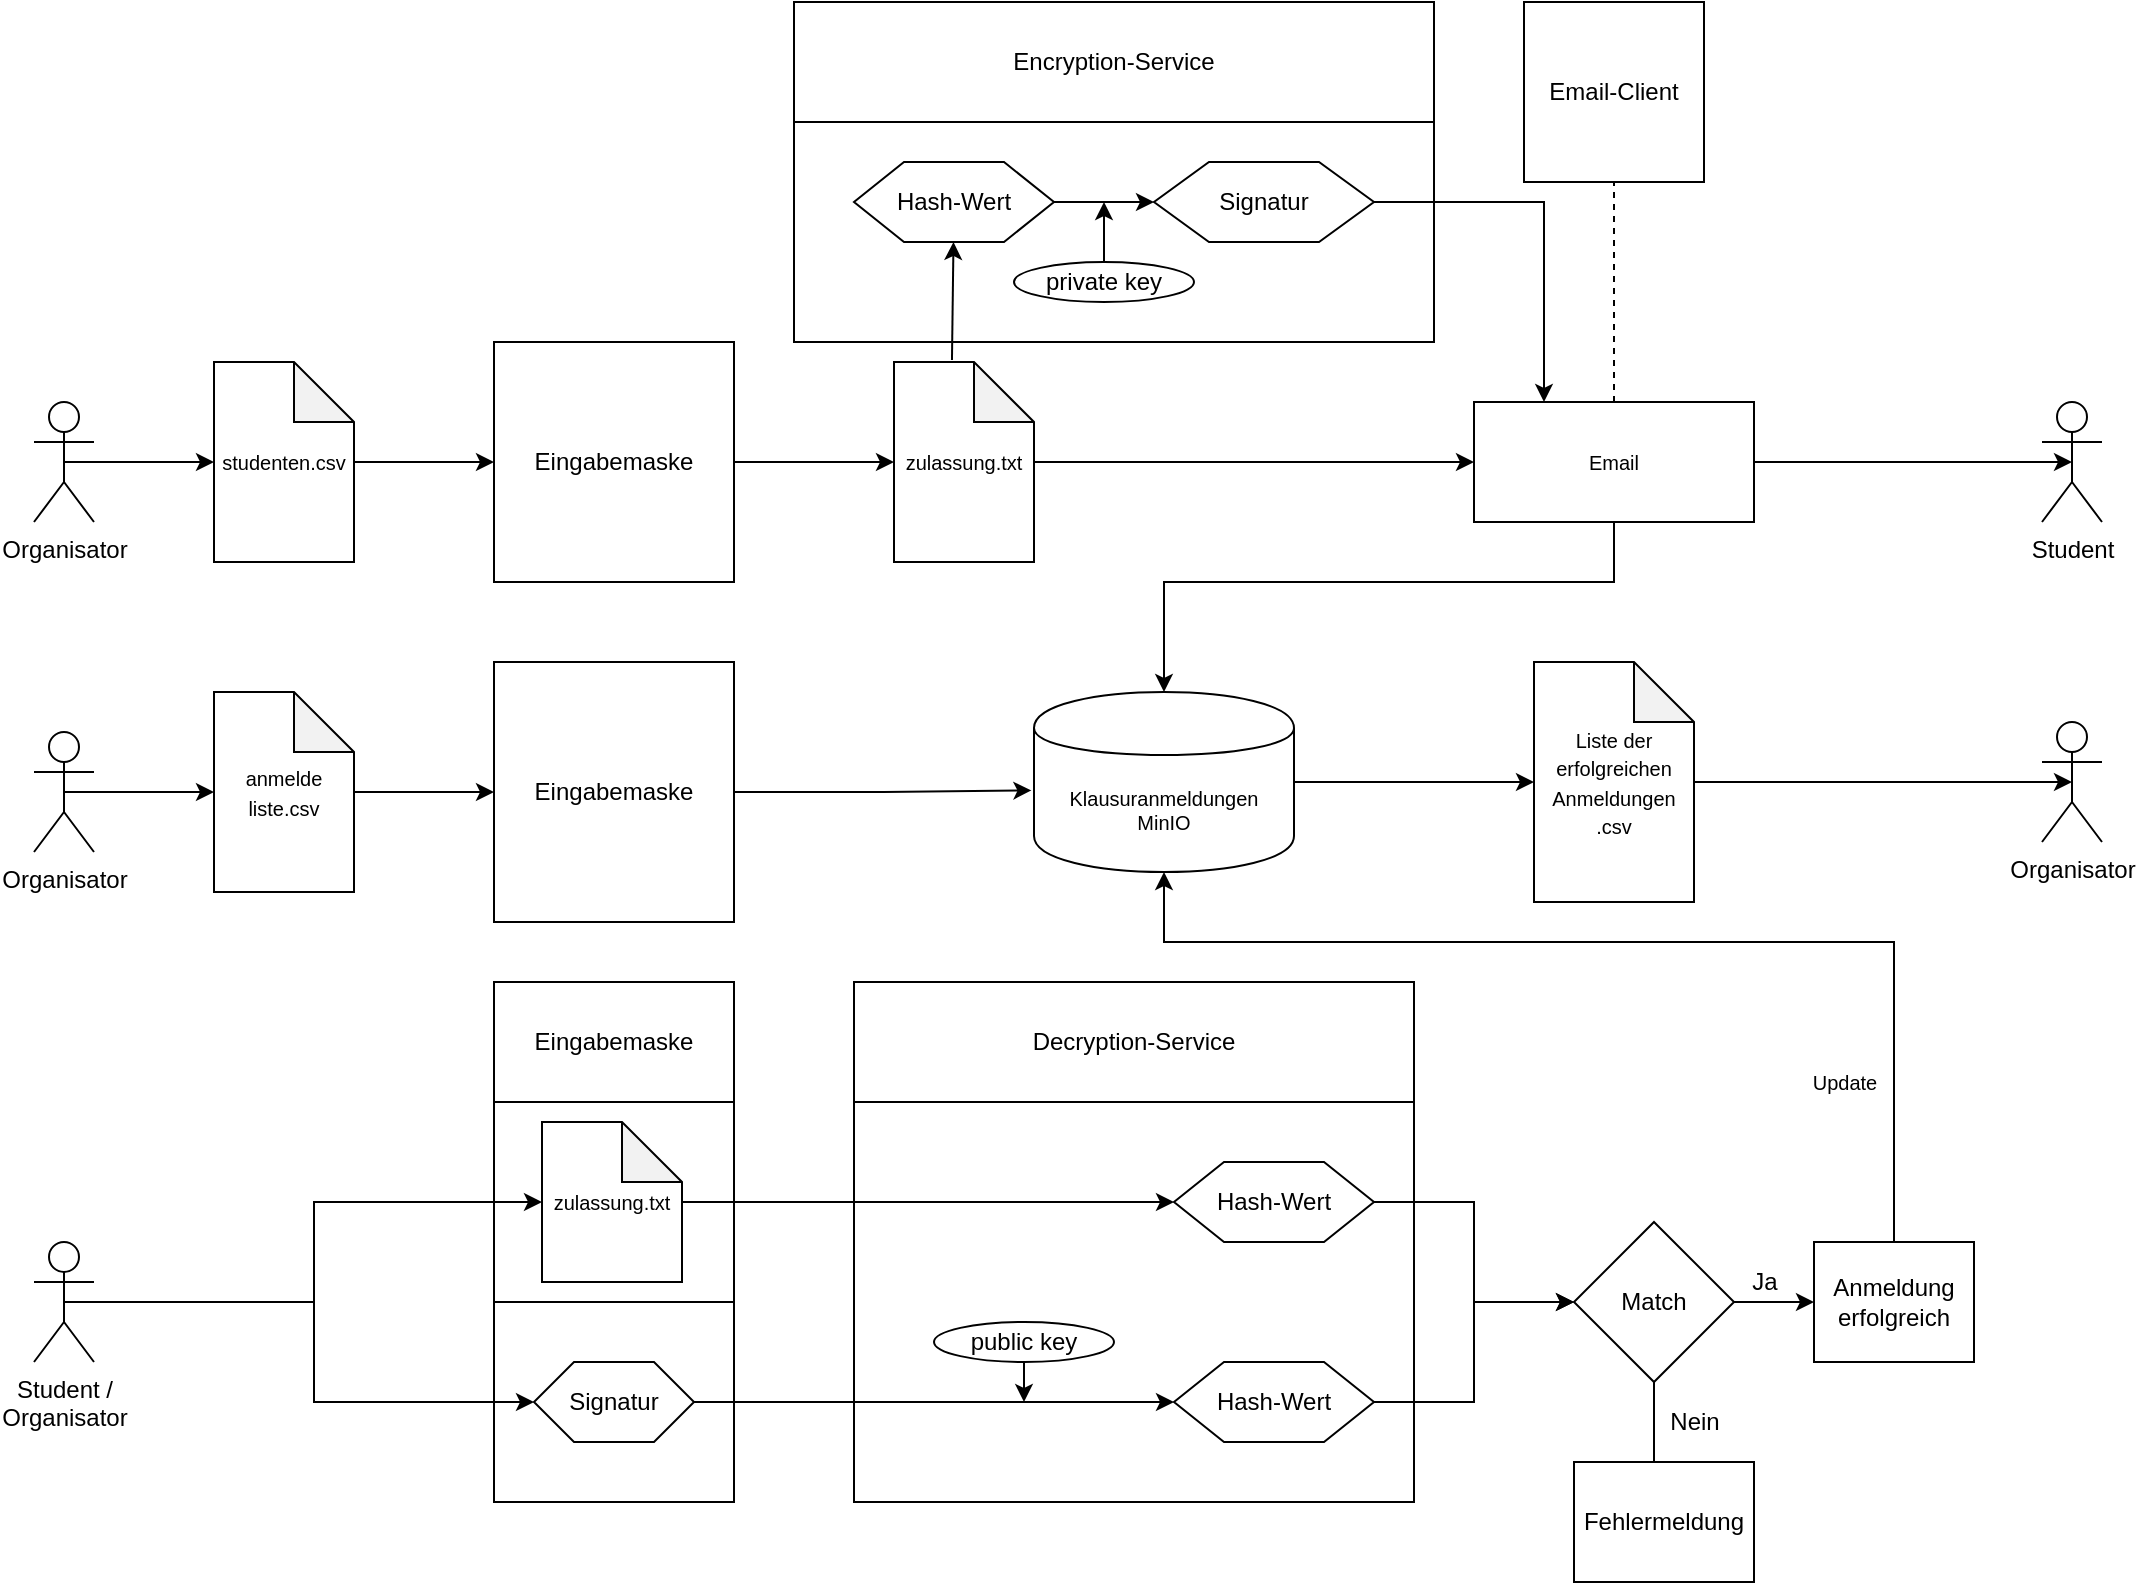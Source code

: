 <mxfile version="12.9.3" type="device"><diagram id="C5RBs43oDa-KdzZeNtuy" name="Page-1"><mxGraphModel dx="2591" dy="744" grid="1" gridSize="10" guides="1" tooltips="1" connect="1" arrows="1" fold="1" page="1" pageScale="1" pageWidth="1169" pageHeight="827" math="0" shadow="0"><root><mxCell id="WIyWlLk6GJQsqaUBKTNV-0"/><mxCell id="WIyWlLk6GJQsqaUBKTNV-1" parent="WIyWlLk6GJQsqaUBKTNV-0"/><mxCell id="LigDHLfCgNmeOQWQO5T8-77" value="" style="whiteSpace=wrap;html=1;" parent="WIyWlLk6GJQsqaUBKTNV-1" vertex="1"><mxGeometry x="250" y="570" width="120" height="100" as="geometry"/></mxCell><mxCell id="LigDHLfCgNmeOQWQO5T8-78" value="" style="whiteSpace=wrap;html=1;" parent="WIyWlLk6GJQsqaUBKTNV-1" vertex="1"><mxGeometry x="250" y="670" width="120" height="100" as="geometry"/></mxCell><mxCell id="LigDHLfCgNmeOQWQO5T8-116" value="" style="whiteSpace=wrap;html=1;" parent="WIyWlLk6GJQsqaUBKTNV-1" vertex="1"><mxGeometry x="430" y="570" width="280" height="200" as="geometry"/></mxCell><mxCell id="LigDHLfCgNmeOQWQO5T8-32" value="" style="whiteSpace=wrap;html=1;" parent="WIyWlLk6GJQsqaUBKTNV-1" vertex="1"><mxGeometry x="400" y="20" width="320" height="170" as="geometry"/></mxCell><mxCell id="LigDHLfCgNmeOQWQO5T8-21" value="" style="edgeStyle=orthogonalEdgeStyle;rounded=0;orthogonalLoop=1;jettySize=auto;html=1;entryX=0;entryY=0.5;entryDx=0;entryDy=0;" parent="WIyWlLk6GJQsqaUBKTNV-1" source="LigDHLfCgNmeOQWQO5T8-0" target="LigDHLfCgNmeOQWQO5T8-20" edge="1"><mxGeometry relative="1" as="geometry"><mxPoint x="260" y="250" as="targetPoint"/></mxGeometry></mxCell><mxCell id="LigDHLfCgNmeOQWQO5T8-0" value="&lt;font style=&quot;font-size: 10px&quot;&gt;studenten.csv&lt;/font&gt;" style="shape=note;whiteSpace=wrap;html=1;backgroundOutline=1;darkOpacity=0.05;" parent="WIyWlLk6GJQsqaUBKTNV-1" vertex="1"><mxGeometry x="110" y="200" width="70" height="100" as="geometry"/></mxCell><mxCell id="LigDHLfCgNmeOQWQO5T8-11" value="" style="edgeStyle=orthogonalEdgeStyle;rounded=0;orthogonalLoop=1;jettySize=auto;html=1;entryX=0;entryY=0.5;entryDx=0;entryDy=0;entryPerimeter=0;exitX=0.5;exitY=0.5;exitDx=0;exitDy=0;exitPerimeter=0;" parent="WIyWlLk6GJQsqaUBKTNV-1" source="LigDHLfCgNmeOQWQO5T8-1" target="LigDHLfCgNmeOQWQO5T8-0" edge="1"><mxGeometry relative="1" as="geometry"><mxPoint x="140" y="250" as="targetPoint"/></mxGeometry></mxCell><mxCell id="LigDHLfCgNmeOQWQO5T8-1" value="&lt;div&gt;Organisator&lt;/div&gt;" style="shape=umlActor;verticalLabelPosition=bottom;labelBackgroundColor=#ffffff;verticalAlign=top;html=1;outlineConnect=0;" parent="WIyWlLk6GJQsqaUBKTNV-1" vertex="1"><mxGeometry x="20" y="220" width="30" height="60" as="geometry"/></mxCell><mxCell id="LigDHLfCgNmeOQWQO5T8-23" value="" style="edgeStyle=orthogonalEdgeStyle;rounded=0;orthogonalLoop=1;jettySize=auto;html=1;" parent="WIyWlLk6GJQsqaUBKTNV-1" source="LigDHLfCgNmeOQWQO5T8-20" target="LigDHLfCgNmeOQWQO5T8-22" edge="1"><mxGeometry relative="1" as="geometry"/></mxCell><mxCell id="LigDHLfCgNmeOQWQO5T8-20" value="&lt;div&gt;Eingabemaske&lt;/div&gt;" style="whiteSpace=wrap;html=1;aspect=fixed;" parent="WIyWlLk6GJQsqaUBKTNV-1" vertex="1"><mxGeometry x="250" y="190" width="120" height="120" as="geometry"/></mxCell><mxCell id="LigDHLfCgNmeOQWQO5T8-39" value="" style="edgeStyle=orthogonalEdgeStyle;rounded=0;orthogonalLoop=1;jettySize=auto;html=1;entryX=0;entryY=0.5;entryDx=0;entryDy=0;" parent="WIyWlLk6GJQsqaUBKTNV-1" source="LigDHLfCgNmeOQWQO5T8-22" target="LigDHLfCgNmeOQWQO5T8-27" edge="1"><mxGeometry relative="1" as="geometry"><mxPoint x="590" y="250" as="targetPoint"/></mxGeometry></mxCell><mxCell id="LigDHLfCgNmeOQWQO5T8-22" value="&lt;font style=&quot;font-size: 10px&quot;&gt;zulassung.txt&lt;/font&gt;" style="shape=note;whiteSpace=wrap;html=1;backgroundOutline=1;darkOpacity=0.05;" parent="WIyWlLk6GJQsqaUBKTNV-1" vertex="1"><mxGeometry x="450" y="200" width="70" height="100" as="geometry"/></mxCell><mxCell id="LigDHLfCgNmeOQWQO5T8-26" value="&lt;font style=&quot;font-size: 12px&quot;&gt;Email-Client&lt;/font&gt;" style="whiteSpace=wrap;html=1;aspect=fixed;" parent="WIyWlLk6GJQsqaUBKTNV-1" vertex="1"><mxGeometry x="765" y="20" width="90" height="90" as="geometry"/></mxCell><mxCell id="LigDHLfCgNmeOQWQO5T8-42" value="" style="edgeStyle=orthogonalEdgeStyle;rounded=0;orthogonalLoop=1;jettySize=auto;html=1;entryX=0.5;entryY=0.5;entryDx=0;entryDy=0;entryPerimeter=0;" parent="WIyWlLk6GJQsqaUBKTNV-1" source="LigDHLfCgNmeOQWQO5T8-27" target="LigDHLfCgNmeOQWQO5T8-40" edge="1"><mxGeometry relative="1" as="geometry"><mxPoint x="960" y="250" as="targetPoint"/></mxGeometry></mxCell><mxCell id="t672w3b1qVxUQOVxEKh4-1" value="" style="edgeStyle=orthogonalEdgeStyle;rounded=0;orthogonalLoop=1;jettySize=auto;html=1;" edge="1" parent="WIyWlLk6GJQsqaUBKTNV-1" source="LigDHLfCgNmeOQWQO5T8-27" target="LigDHLfCgNmeOQWQO5T8-129"><mxGeometry relative="1" as="geometry"><mxPoint x="750" y="340" as="targetPoint"/><Array as="points"><mxPoint x="810" y="310"/><mxPoint x="585" y="310"/></Array></mxGeometry></mxCell><mxCell id="LigDHLfCgNmeOQWQO5T8-27" value="&lt;font style=&quot;font-size: 10px&quot;&gt;Email&lt;/font&gt;" style="whiteSpace=wrap;html=1;" parent="WIyWlLk6GJQsqaUBKTNV-1" vertex="1"><mxGeometry x="740" y="220" width="140" height="60" as="geometry"/></mxCell><mxCell id="LigDHLfCgNmeOQWQO5T8-29" value="Encryption-Service" style="whiteSpace=wrap;html=1;" parent="WIyWlLk6GJQsqaUBKTNV-1" vertex="1"><mxGeometry x="400" y="20" width="320" height="60" as="geometry"/></mxCell><mxCell id="LigDHLfCgNmeOQWQO5T8-30" value="&lt;div&gt;Hash-Wert&lt;/div&gt;" style="shape=hexagon;perimeter=hexagonPerimeter2;whiteSpace=wrap;html=1;" parent="WIyWlLk6GJQsqaUBKTNV-1" vertex="1"><mxGeometry x="430" y="100" width="100" height="40" as="geometry"/></mxCell><mxCell id="LigDHLfCgNmeOQWQO5T8-36" value="" style="edgeStyle=orthogonalEdgeStyle;rounded=0;orthogonalLoop=1;jettySize=auto;html=1;entryX=0.25;entryY=0;entryDx=0;entryDy=0;" parent="WIyWlLk6GJQsqaUBKTNV-1" source="LigDHLfCgNmeOQWQO5T8-31" target="LigDHLfCgNmeOQWQO5T8-27" edge="1"><mxGeometry relative="1" as="geometry"><mxPoint x="790" y="270" as="targetPoint"/></mxGeometry></mxCell><mxCell id="LigDHLfCgNmeOQWQO5T8-31" value="Signatur" style="shape=hexagon;perimeter=hexagonPerimeter2;whiteSpace=wrap;html=1;" parent="WIyWlLk6GJQsqaUBKTNV-1" vertex="1"><mxGeometry x="580" y="100" width="110" height="40" as="geometry"/></mxCell><mxCell id="LigDHLfCgNmeOQWQO5T8-33" value="" style="endArrow=classic;html=1;exitX=0.414;exitY=-0.01;exitDx=0;exitDy=0;exitPerimeter=0;" parent="WIyWlLk6GJQsqaUBKTNV-1" source="LigDHLfCgNmeOQWQO5T8-22" target="LigDHLfCgNmeOQWQO5T8-30" edge="1"><mxGeometry width="50" height="50" relative="1" as="geometry"><mxPoint x="550" y="270" as="sourcePoint"/><mxPoint x="600" y="220" as="targetPoint"/></mxGeometry></mxCell><mxCell id="LigDHLfCgNmeOQWQO5T8-34" value="" style="endArrow=classic;html=1;exitX=1;exitY=0.5;exitDx=0;exitDy=0;entryX=0;entryY=0.5;entryDx=0;entryDy=0;" parent="WIyWlLk6GJQsqaUBKTNV-1" source="LigDHLfCgNmeOQWQO5T8-30" target="LigDHLfCgNmeOQWQO5T8-31" edge="1"><mxGeometry width="50" height="50" relative="1" as="geometry"><mxPoint x="550" y="270" as="sourcePoint"/><mxPoint x="600" y="220" as="targetPoint"/></mxGeometry></mxCell><mxCell id="LigDHLfCgNmeOQWQO5T8-37" value="" style="endArrow=none;dashed=1;html=1;exitX=0.5;exitY=0;exitDx=0;exitDy=0;entryX=0.5;entryY=1;entryDx=0;entryDy=0;" parent="WIyWlLk6GJQsqaUBKTNV-1" source="LigDHLfCgNmeOQWQO5T8-27" target="LigDHLfCgNmeOQWQO5T8-26" edge="1"><mxGeometry width="50" height="50" relative="1" as="geometry"><mxPoint x="800" y="250" as="sourcePoint"/><mxPoint x="850" y="200" as="targetPoint"/></mxGeometry></mxCell><mxCell id="LigDHLfCgNmeOQWQO5T8-40" value="&lt;font style=&quot;font-size: 12px&quot;&gt;Student&lt;/font&gt;" style="shape=umlActor;verticalLabelPosition=bottom;labelBackgroundColor=#ffffff;verticalAlign=top;html=1;outlineConnect=0;" parent="WIyWlLk6GJQsqaUBKTNV-1" vertex="1"><mxGeometry x="1024" y="220" width="30" height="60" as="geometry"/></mxCell><mxCell id="LigDHLfCgNmeOQWQO5T8-46" value="" style="edgeStyle=orthogonalEdgeStyle;rounded=0;orthogonalLoop=1;jettySize=auto;html=1;" parent="WIyWlLk6GJQsqaUBKTNV-1" source="LigDHLfCgNmeOQWQO5T8-45" edge="1"><mxGeometry relative="1" as="geometry"><mxPoint x="555" y="120" as="targetPoint"/></mxGeometry></mxCell><mxCell id="LigDHLfCgNmeOQWQO5T8-45" value="private key" style="ellipse;whiteSpace=wrap;html=1;" parent="WIyWlLk6GJQsqaUBKTNV-1" vertex="1"><mxGeometry x="510" y="150" width="90" height="20" as="geometry"/></mxCell><mxCell id="LigDHLfCgNmeOQWQO5T8-49" value="&lt;font style=&quot;font-size: 10px&quot;&gt;zulassung.txt&lt;/font&gt;" style="shape=note;whiteSpace=wrap;html=1;backgroundOutline=1;darkOpacity=0.05;" parent="WIyWlLk6GJQsqaUBKTNV-1" vertex="1"><mxGeometry x="274" y="580" width="70" height="80" as="geometry"/></mxCell><mxCell id="LigDHLfCgNmeOQWQO5T8-50" value="" style="edgeStyle=orthogonalEdgeStyle;rounded=0;orthogonalLoop=1;jettySize=auto;html=1;entryX=0;entryY=0.5;entryDx=0;entryDy=0;" parent="WIyWlLk6GJQsqaUBKTNV-1" source="LigDHLfCgNmeOQWQO5T8-51" target="LigDHLfCgNmeOQWQO5T8-74" edge="1"><mxGeometry relative="1" as="geometry"><mxPoint x="130" y="700" as="targetPoint"/><Array as="points"><mxPoint x="160" y="670"/><mxPoint x="160" y="720"/></Array></mxGeometry></mxCell><mxCell id="LigDHLfCgNmeOQWQO5T8-76" value="" style="edgeStyle=orthogonalEdgeStyle;rounded=0;orthogonalLoop=1;jettySize=auto;html=1;entryX=0;entryY=0.5;entryDx=0;entryDy=0;entryPerimeter=0;exitX=0.5;exitY=0.5;exitDx=0;exitDy=0;exitPerimeter=0;" parent="WIyWlLk6GJQsqaUBKTNV-1" source="LigDHLfCgNmeOQWQO5T8-51" target="LigDHLfCgNmeOQWQO5T8-49" edge="1"><mxGeometry relative="1" as="geometry"><mxPoint x="35" y="590" as="targetPoint"/><Array as="points"><mxPoint x="160" y="670"/><mxPoint x="160" y="620"/></Array></mxGeometry></mxCell><mxCell id="LigDHLfCgNmeOQWQO5T8-51" value="&lt;div&gt;Student / &lt;br&gt;&lt;/div&gt;&lt;div&gt;Organisator&lt;br&gt;&lt;/div&gt;" style="shape=umlActor;verticalLabelPosition=bottom;labelBackgroundColor=#ffffff;verticalAlign=top;html=1;outlineConnect=0;" parent="WIyWlLk6GJQsqaUBKTNV-1" vertex="1"><mxGeometry x="20" y="640" width="30" height="60" as="geometry"/></mxCell><mxCell id="LigDHLfCgNmeOQWQO5T8-74" value="Signatur" style="shape=hexagon;perimeter=hexagonPerimeter2;whiteSpace=wrap;html=1;" parent="WIyWlLk6GJQsqaUBKTNV-1" vertex="1"><mxGeometry x="270" y="700" width="80" height="40" as="geometry"/></mxCell><mxCell id="LigDHLfCgNmeOQWQO5T8-99" value="" style="edgeStyle=orthogonalEdgeStyle;rounded=0;orthogonalLoop=1;jettySize=auto;html=1;entryX=0;entryY=0.5;entryDx=0;entryDy=0;exitX=1;exitY=0.5;exitDx=0;exitDy=0;exitPerimeter=0;" parent="WIyWlLk6GJQsqaUBKTNV-1" source="LigDHLfCgNmeOQWQO5T8-49" target="LigDHLfCgNmeOQWQO5T8-93" edge="1"><mxGeometry relative="1" as="geometry"><mxPoint x="450" y="620" as="targetPoint"/></mxGeometry></mxCell><mxCell id="LigDHLfCgNmeOQWQO5T8-97" value="" style="edgeStyle=orthogonalEdgeStyle;rounded=0;orthogonalLoop=1;jettySize=auto;html=1;entryX=0;entryY=0.5;entryDx=0;entryDy=0;exitX=1;exitY=0.5;exitDx=0;exitDy=0;" parent="WIyWlLk6GJQsqaUBKTNV-1" source="LigDHLfCgNmeOQWQO5T8-74" target="LigDHLfCgNmeOQWQO5T8-86" edge="1"><mxGeometry relative="1" as="geometry"><mxPoint x="450" y="720" as="targetPoint"/></mxGeometry></mxCell><mxCell id="LigDHLfCgNmeOQWQO5T8-82" value="Eingabemaske" style="whiteSpace=wrap;html=1;" parent="WIyWlLk6GJQsqaUBKTNV-1" vertex="1"><mxGeometry x="250" y="510" width="120" height="60" as="geometry"/></mxCell><mxCell id="LigDHLfCgNmeOQWQO5T8-83" value="Decryption-Service" style="whiteSpace=wrap;html=1;" parent="WIyWlLk6GJQsqaUBKTNV-1" vertex="1"><mxGeometry x="430" y="510" width="280" height="60" as="geometry"/></mxCell><mxCell id="LigDHLfCgNmeOQWQO5T8-104" value="" style="edgeStyle=orthogonalEdgeStyle;rounded=0;orthogonalLoop=1;jettySize=auto;html=1;entryX=0;entryY=0.5;entryDx=0;entryDy=0;" parent="WIyWlLk6GJQsqaUBKTNV-1" source="LigDHLfCgNmeOQWQO5T8-86" target="LigDHLfCgNmeOQWQO5T8-107" edge="1"><mxGeometry relative="1" as="geometry"><mxPoint x="770" y="720" as="targetPoint"/></mxGeometry></mxCell><mxCell id="LigDHLfCgNmeOQWQO5T8-86" value="&lt;div&gt;Hash-Wert&lt;/div&gt;" style="shape=hexagon;perimeter=hexagonPerimeter2;whiteSpace=wrap;html=1;" parent="WIyWlLk6GJQsqaUBKTNV-1" vertex="1"><mxGeometry x="590" y="700" width="100" height="40" as="geometry"/></mxCell><mxCell id="LigDHLfCgNmeOQWQO5T8-106" value="" style="edgeStyle=orthogonalEdgeStyle;rounded=0;orthogonalLoop=1;jettySize=auto;html=1;entryX=0;entryY=0.5;entryDx=0;entryDy=0;" parent="WIyWlLk6GJQsqaUBKTNV-1" source="LigDHLfCgNmeOQWQO5T8-93" target="LigDHLfCgNmeOQWQO5T8-107" edge="1"><mxGeometry relative="1" as="geometry"><mxPoint x="770" y="620" as="targetPoint"/></mxGeometry></mxCell><mxCell id="LigDHLfCgNmeOQWQO5T8-93" value="&lt;div&gt;Hash-Wert&lt;/div&gt;" style="shape=hexagon;perimeter=hexagonPerimeter2;whiteSpace=wrap;html=1;" parent="WIyWlLk6GJQsqaUBKTNV-1" vertex="1"><mxGeometry x="590" y="600" width="100" height="40" as="geometry"/></mxCell><mxCell id="LigDHLfCgNmeOQWQO5T8-102" value="" style="edgeStyle=orthogonalEdgeStyle;rounded=0;orthogonalLoop=1;jettySize=auto;html=1;" parent="WIyWlLk6GJQsqaUBKTNV-1" source="LigDHLfCgNmeOQWQO5T8-94" edge="1"><mxGeometry relative="1" as="geometry"><mxPoint x="515" y="720" as="targetPoint"/></mxGeometry></mxCell><mxCell id="LigDHLfCgNmeOQWQO5T8-94" value="public key" style="ellipse;whiteSpace=wrap;html=1;" parent="WIyWlLk6GJQsqaUBKTNV-1" vertex="1"><mxGeometry x="470" y="680" width="90" height="20" as="geometry"/></mxCell><mxCell id="LigDHLfCgNmeOQWQO5T8-109" value="" style="edgeStyle=orthogonalEdgeStyle;rounded=0;orthogonalLoop=1;jettySize=auto;html=1;entryX=0;entryY=0.5;entryDx=0;entryDy=0;" parent="WIyWlLk6GJQsqaUBKTNV-1" source="LigDHLfCgNmeOQWQO5T8-107" target="LigDHLfCgNmeOQWQO5T8-117" edge="1"><mxGeometry relative="1" as="geometry"><mxPoint x="830" y="560" as="targetPoint"/></mxGeometry></mxCell><mxCell id="LigDHLfCgNmeOQWQO5T8-111" value="" style="edgeStyle=orthogonalEdgeStyle;rounded=0;orthogonalLoop=1;jettySize=auto;html=1;" parent="WIyWlLk6GJQsqaUBKTNV-1" source="LigDHLfCgNmeOQWQO5T8-107" edge="1"><mxGeometry relative="1" as="geometry"><mxPoint x="830" y="790" as="targetPoint"/></mxGeometry></mxCell><mxCell id="LigDHLfCgNmeOQWQO5T8-107" value="Match" style="rhombus;whiteSpace=wrap;html=1;" parent="WIyWlLk6GJQsqaUBKTNV-1" vertex="1"><mxGeometry x="790" y="630" width="80" height="80" as="geometry"/></mxCell><mxCell id="LigDHLfCgNmeOQWQO5T8-113" value="Ja" style="text;html=1;align=center;verticalAlign=middle;resizable=0;points=[];autosize=1;" parent="WIyWlLk6GJQsqaUBKTNV-1" vertex="1"><mxGeometry x="870" y="650" width="30" height="20" as="geometry"/></mxCell><mxCell id="LigDHLfCgNmeOQWQO5T8-114" value="Nein" style="text;html=1;align=center;verticalAlign=middle;resizable=0;points=[];autosize=1;" parent="WIyWlLk6GJQsqaUBKTNV-1" vertex="1"><mxGeometry x="830" y="720" width="40" height="20" as="geometry"/></mxCell><mxCell id="LigDHLfCgNmeOQWQO5T8-115" value="Fehlermeldung" style="whiteSpace=wrap;html=1;" parent="WIyWlLk6GJQsqaUBKTNV-1" vertex="1"><mxGeometry x="790" y="750" width="90" height="60" as="geometry"/></mxCell><mxCell id="LigDHLfCgNmeOQWQO5T8-136" value="" style="edgeStyle=orthogonalEdgeStyle;rounded=0;orthogonalLoop=1;jettySize=auto;html=1;entryX=0.5;entryY=1;entryDx=0;entryDy=0;exitX=0.5;exitY=0;exitDx=0;exitDy=0;" parent="WIyWlLk6GJQsqaUBKTNV-1" source="LigDHLfCgNmeOQWQO5T8-117" target="LigDHLfCgNmeOQWQO5T8-129" edge="1"><mxGeometry relative="1" as="geometry"><mxPoint x="970" y="585" as="targetPoint"/><Array as="points"><mxPoint x="950" y="490"/><mxPoint x="585" y="490"/></Array></mxGeometry></mxCell><mxCell id="LigDHLfCgNmeOQWQO5T8-117" value="Anmeldung erfolgreich" style="whiteSpace=wrap;html=1;" parent="WIyWlLk6GJQsqaUBKTNV-1" vertex="1"><mxGeometry x="910" y="640" width="80" height="60" as="geometry"/></mxCell><mxCell id="LigDHLfCgNmeOQWQO5T8-125" value="" style="edgeStyle=orthogonalEdgeStyle;rounded=0;orthogonalLoop=1;jettySize=auto;html=1;exitX=0.5;exitY=0.5;exitDx=0;exitDy=0;exitPerimeter=0;" parent="WIyWlLk6GJQsqaUBKTNV-1" source="LigDHLfCgNmeOQWQO5T8-123" target="LigDHLfCgNmeOQWQO5T8-124" edge="1"><mxGeometry relative="1" as="geometry"/></mxCell><mxCell id="LigDHLfCgNmeOQWQO5T8-123" value="Organisator" style="shape=umlActor;verticalLabelPosition=bottom;labelBackgroundColor=#ffffff;verticalAlign=top;html=1;outlineConnect=0;" parent="WIyWlLk6GJQsqaUBKTNV-1" vertex="1"><mxGeometry x="20" y="385" width="30" height="60" as="geometry"/></mxCell><mxCell id="LigDHLfCgNmeOQWQO5T8-127" value="" style="edgeStyle=orthogonalEdgeStyle;rounded=0;orthogonalLoop=1;jettySize=auto;html=1;" parent="WIyWlLk6GJQsqaUBKTNV-1" source="LigDHLfCgNmeOQWQO5T8-124" target="LigDHLfCgNmeOQWQO5T8-126" edge="1"><mxGeometry relative="1" as="geometry"/></mxCell><mxCell id="LigDHLfCgNmeOQWQO5T8-124" value="&lt;div&gt;&lt;font style=&quot;font-size: 10px&quot;&gt;anmelde&lt;/font&gt;&lt;/div&gt;&lt;div&gt;&lt;font style=&quot;font-size: 10px&quot;&gt;liste.csv&lt;/font&gt;&lt;/div&gt;" style="shape=note;whiteSpace=wrap;html=1;backgroundOutline=1;darkOpacity=0.05;" parent="WIyWlLk6GJQsqaUBKTNV-1" vertex="1"><mxGeometry x="110" y="365" width="70" height="100" as="geometry"/></mxCell><mxCell id="LigDHLfCgNmeOQWQO5T8-131" value="" style="edgeStyle=orthogonalEdgeStyle;rounded=0;orthogonalLoop=1;jettySize=auto;html=1;entryX=-0.01;entryY=0.547;entryDx=0;entryDy=0;entryPerimeter=0;" parent="WIyWlLk6GJQsqaUBKTNV-1" source="LigDHLfCgNmeOQWQO5T8-126" target="LigDHLfCgNmeOQWQO5T8-129" edge="1"><mxGeometry relative="1" as="geometry"><mxPoint x="450" y="415" as="targetPoint"/></mxGeometry></mxCell><mxCell id="LigDHLfCgNmeOQWQO5T8-126" value="Eingabemaske" style="whiteSpace=wrap;html=1;" parent="WIyWlLk6GJQsqaUBKTNV-1" vertex="1"><mxGeometry x="250" y="350" width="120" height="130" as="geometry"/></mxCell><mxCell id="LigDHLfCgNmeOQWQO5T8-140" value="" style="edgeStyle=orthogonalEdgeStyle;rounded=0;orthogonalLoop=1;jettySize=auto;html=1;entryX=0;entryY=0.5;entryDx=0;entryDy=0;entryPerimeter=0;" parent="WIyWlLk6GJQsqaUBKTNV-1" source="LigDHLfCgNmeOQWQO5T8-129" target="LigDHLfCgNmeOQWQO5T8-142" edge="1"><mxGeometry relative="1" as="geometry"><mxPoint x="850" y="410" as="targetPoint"/></mxGeometry></mxCell><mxCell id="LigDHLfCgNmeOQWQO5T8-129" value="&lt;div style=&quot;font-size: 10px&quot;&gt;&lt;font style=&quot;font-size: 10px&quot;&gt;Klausuranmeldungen&lt;/font&gt;&lt;/div&gt;&lt;div style=&quot;font-size: 10px&quot;&gt;&lt;font style=&quot;font-size: 10px&quot;&gt;MinIO&lt;br&gt;&lt;/font&gt;&lt;/div&gt;" style="shape=cylinder;whiteSpace=wrap;html=1;boundedLbl=1;backgroundOutline=1;" parent="WIyWlLk6GJQsqaUBKTNV-1" vertex="1"><mxGeometry x="520" y="365" width="130" height="90" as="geometry"/></mxCell><mxCell id="LigDHLfCgNmeOQWQO5T8-138" value="Organisator" style="shape=umlActor;verticalLabelPosition=bottom;labelBackgroundColor=#ffffff;verticalAlign=top;html=1;outlineConnect=0;" parent="WIyWlLk6GJQsqaUBKTNV-1" vertex="1"><mxGeometry x="1024" y="380" width="30" height="60" as="geometry"/></mxCell><mxCell id="LigDHLfCgNmeOQWQO5T8-145" value="" style="edgeStyle=orthogonalEdgeStyle;rounded=0;orthogonalLoop=1;jettySize=auto;html=1;entryX=0.5;entryY=0.5;entryDx=0;entryDy=0;entryPerimeter=0;" parent="WIyWlLk6GJQsqaUBKTNV-1" source="LigDHLfCgNmeOQWQO5T8-142" target="LigDHLfCgNmeOQWQO5T8-138" edge="1"><mxGeometry relative="1" as="geometry"><mxPoint x="1020" y="410" as="targetPoint"/></mxGeometry></mxCell><mxCell id="LigDHLfCgNmeOQWQO5T8-142" value="&lt;div&gt;&lt;font style=&quot;font-size: 10px&quot;&gt;Liste der erfolgreichen Anmeldungen&lt;/font&gt;&lt;/div&gt;&lt;div&gt;&lt;font style=&quot;font-size: 10px&quot;&gt;.csv&lt;br&gt;&lt;/font&gt;&lt;/div&gt;" style="shape=note;whiteSpace=wrap;html=1;backgroundOutline=1;darkOpacity=0.05;" parent="WIyWlLk6GJQsqaUBKTNV-1" vertex="1"><mxGeometry x="770" y="350" width="80" height="120" as="geometry"/></mxCell><mxCell id="LigDHLfCgNmeOQWQO5T8-146" value="&lt;div style=&quot;font-size: 10px&quot;&gt;&lt;font style=&quot;font-size: 10px&quot;&gt;Update&lt;/font&gt;&lt;/div&gt;" style="text;html=1;align=center;verticalAlign=middle;resizable=0;points=[];autosize=1;" parent="WIyWlLk6GJQsqaUBKTNV-1" vertex="1"><mxGeometry x="900" y="550" width="50" height="20" as="geometry"/></mxCell></root></mxGraphModel></diagram></mxfile>